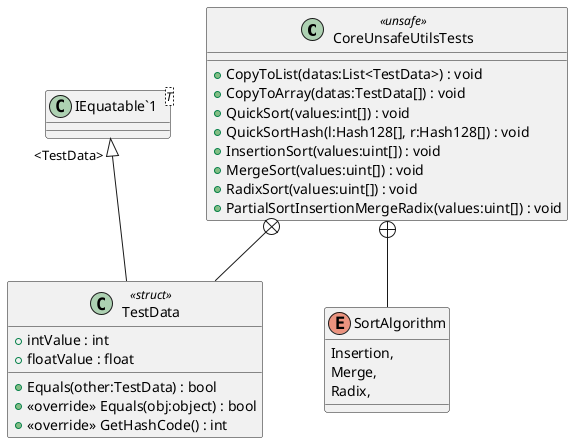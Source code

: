 @startuml
class CoreUnsafeUtilsTests <<unsafe>> {
    + CopyToList(datas:List<TestData>) : void
    + CopyToArray(datas:TestData[]) : void
    + QuickSort(values:int[]) : void
    + QuickSortHash(l:Hash128[], r:Hash128[]) : void
    + InsertionSort(values:uint[]) : void
    + MergeSort(values:uint[]) : void
    + RadixSort(values:uint[]) : void
    + PartialSortInsertionMergeRadix(values:uint[]) : void
}
class TestData <<struct>> {
    + intValue : int
    + floatValue : float
    + Equals(other:TestData) : bool
    + <<override>> Equals(obj:object) : bool
    + <<override>> GetHashCode() : int
}
enum SortAlgorithm {
    Insertion,
    Merge,
    Radix,
}
class "IEquatable`1"<T> {
}
CoreUnsafeUtilsTests +-- TestData
"IEquatable`1" "<TestData>" <|-- TestData
CoreUnsafeUtilsTests +-- SortAlgorithm
@enduml
